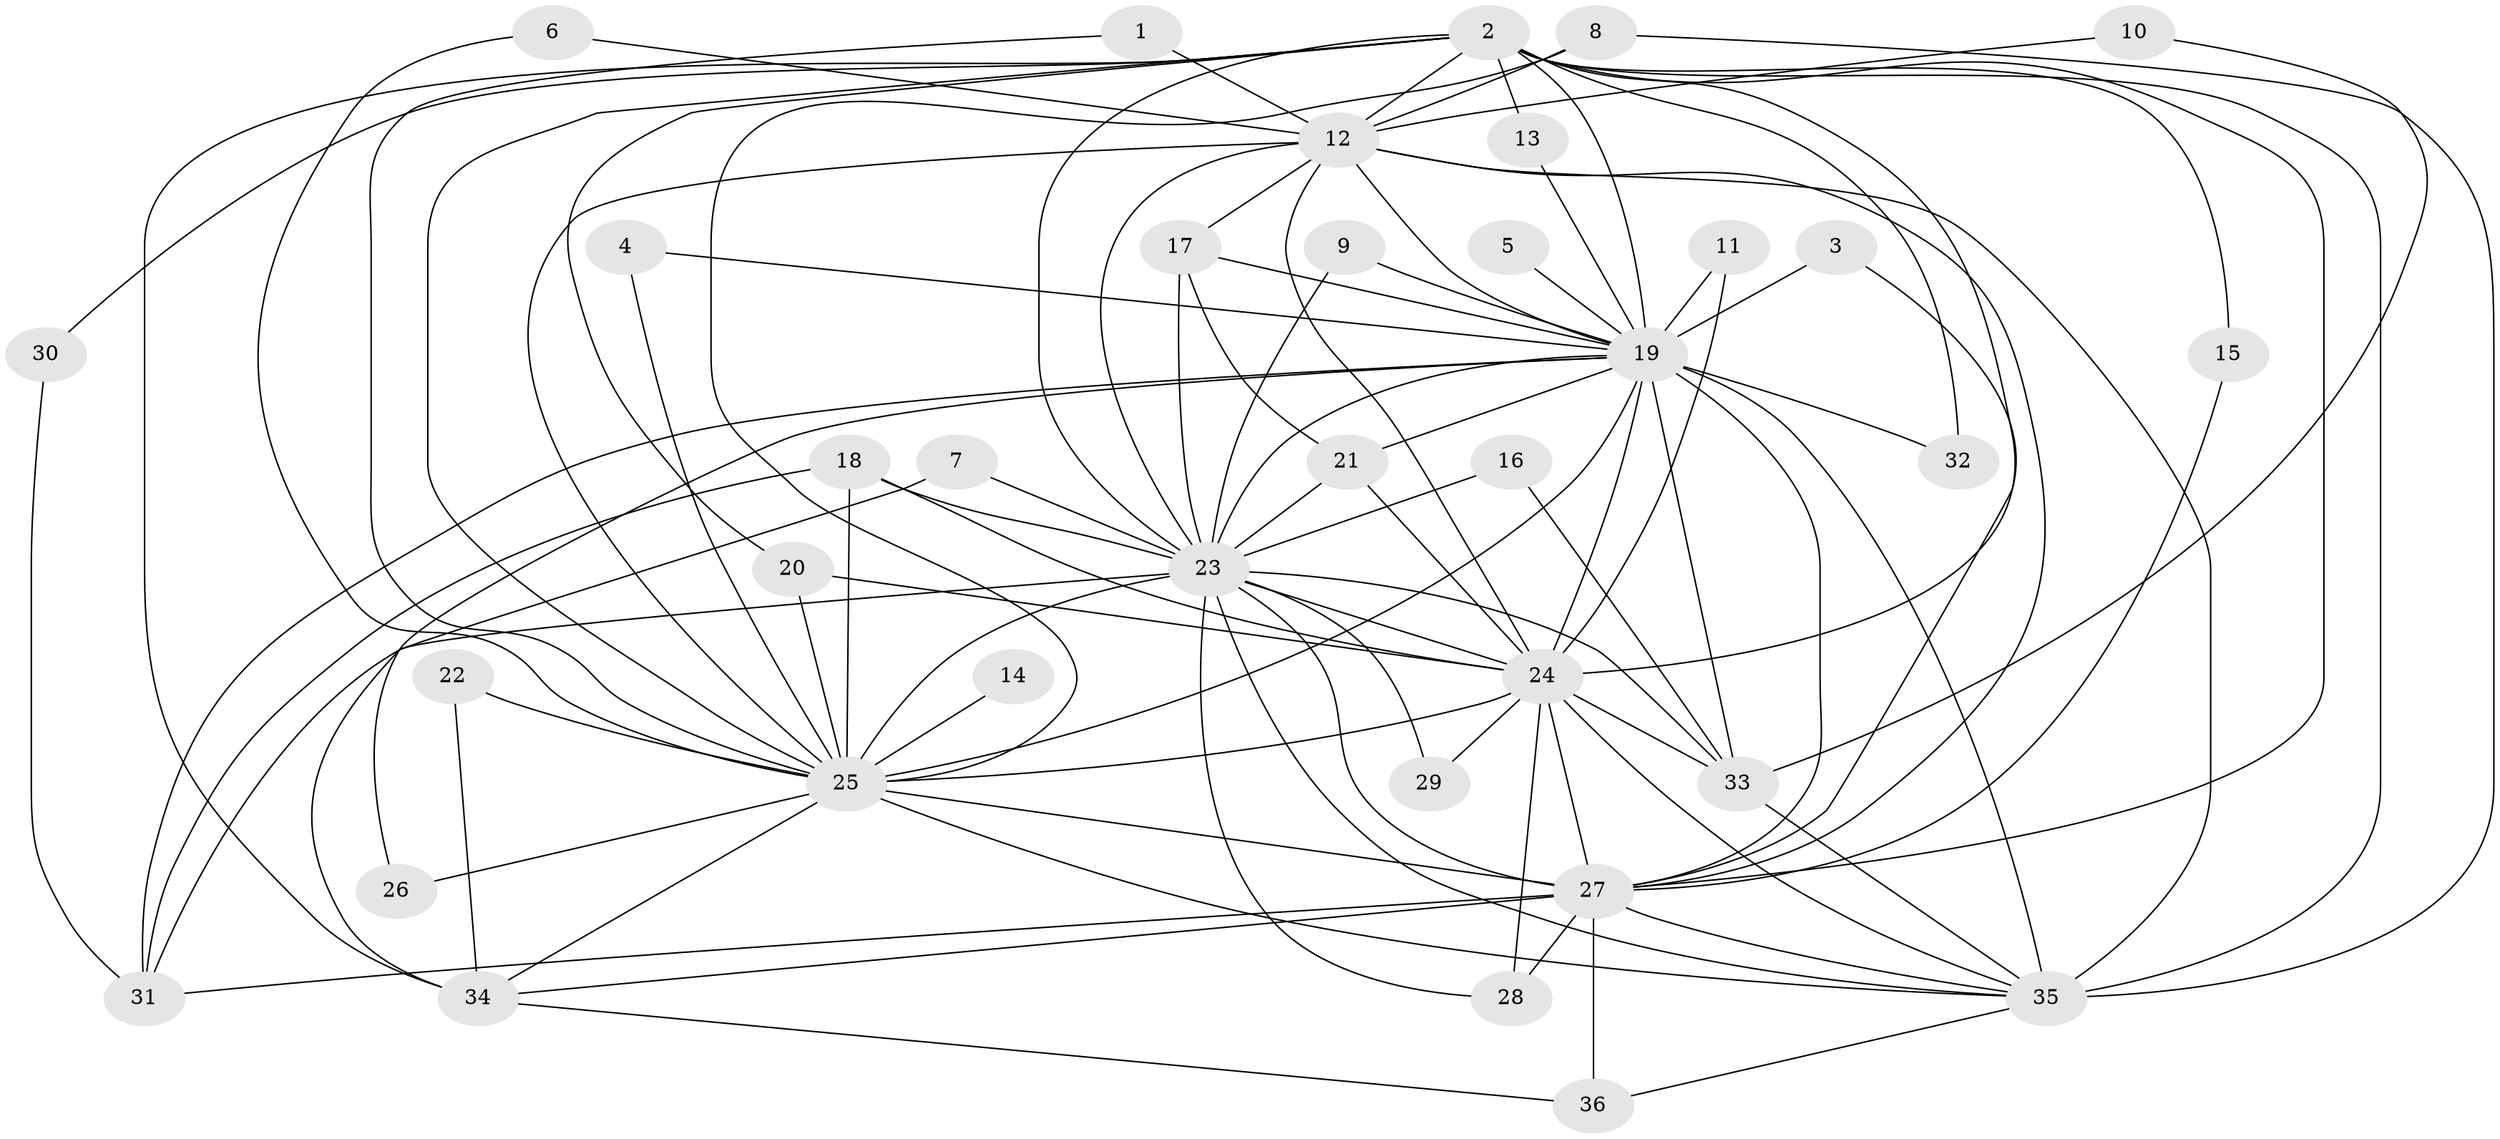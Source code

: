 // original degree distribution, {11: 0.013888888888888888, 16: 0.027777777777777776, 17: 0.027777777777777776, 20: 0.013888888888888888, 27: 0.013888888888888888, 14: 0.013888888888888888, 25: 0.013888888888888888, 18: 0.013888888888888888, 2: 0.5972222222222222, 6: 0.013888888888888888, 5: 0.041666666666666664, 4: 0.06944444444444445, 3: 0.1388888888888889}
// Generated by graph-tools (version 1.1) at 2025/25/03/09/25 03:25:39]
// undirected, 36 vertices, 95 edges
graph export_dot {
graph [start="1"]
  node [color=gray90,style=filled];
  1;
  2;
  3;
  4;
  5;
  6;
  7;
  8;
  9;
  10;
  11;
  12;
  13;
  14;
  15;
  16;
  17;
  18;
  19;
  20;
  21;
  22;
  23;
  24;
  25;
  26;
  27;
  28;
  29;
  30;
  31;
  32;
  33;
  34;
  35;
  36;
  1 -- 12 [weight=1.0];
  1 -- 25 [weight=1.0];
  2 -- 12 [weight=2.0];
  2 -- 13 [weight=1.0];
  2 -- 15 [weight=1.0];
  2 -- 19 [weight=4.0];
  2 -- 20 [weight=1.0];
  2 -- 23 [weight=3.0];
  2 -- 24 [weight=2.0];
  2 -- 25 [weight=3.0];
  2 -- 27 [weight=2.0];
  2 -- 30 [weight=1.0];
  2 -- 32 [weight=1.0];
  2 -- 34 [weight=2.0];
  2 -- 35 [weight=2.0];
  3 -- 19 [weight=1.0];
  3 -- 27 [weight=1.0];
  4 -- 19 [weight=1.0];
  4 -- 25 [weight=1.0];
  5 -- 19 [weight=2.0];
  6 -- 12 [weight=1.0];
  6 -- 25 [weight=1.0];
  7 -- 23 [weight=1.0];
  7 -- 34 [weight=1.0];
  8 -- 12 [weight=1.0];
  8 -- 25 [weight=1.0];
  8 -- 35 [weight=1.0];
  9 -- 19 [weight=1.0];
  9 -- 23 [weight=1.0];
  10 -- 12 [weight=1.0];
  10 -- 33 [weight=1.0];
  11 -- 19 [weight=1.0];
  11 -- 24 [weight=1.0];
  12 -- 17 [weight=1.0];
  12 -- 19 [weight=2.0];
  12 -- 23 [weight=1.0];
  12 -- 24 [weight=1.0];
  12 -- 25 [weight=3.0];
  12 -- 27 [weight=1.0];
  12 -- 35 [weight=1.0];
  13 -- 19 [weight=1.0];
  14 -- 25 [weight=1.0];
  15 -- 27 [weight=1.0];
  16 -- 23 [weight=1.0];
  16 -- 33 [weight=1.0];
  17 -- 19 [weight=1.0];
  17 -- 21 [weight=1.0];
  17 -- 23 [weight=1.0];
  18 -- 23 [weight=2.0];
  18 -- 24 [weight=1.0];
  18 -- 25 [weight=2.0];
  18 -- 31 [weight=1.0];
  19 -- 21 [weight=1.0];
  19 -- 23 [weight=2.0];
  19 -- 24 [weight=2.0];
  19 -- 25 [weight=3.0];
  19 -- 26 [weight=2.0];
  19 -- 27 [weight=4.0];
  19 -- 31 [weight=1.0];
  19 -- 32 [weight=1.0];
  19 -- 33 [weight=1.0];
  19 -- 35 [weight=4.0];
  20 -- 24 [weight=1.0];
  20 -- 25 [weight=1.0];
  21 -- 23 [weight=1.0];
  21 -- 24 [weight=1.0];
  22 -- 25 [weight=1.0];
  22 -- 34 [weight=1.0];
  23 -- 24 [weight=1.0];
  23 -- 25 [weight=1.0];
  23 -- 27 [weight=2.0];
  23 -- 28 [weight=1.0];
  23 -- 29 [weight=1.0];
  23 -- 31 [weight=1.0];
  23 -- 33 [weight=2.0];
  23 -- 35 [weight=1.0];
  24 -- 25 [weight=2.0];
  24 -- 27 [weight=2.0];
  24 -- 28 [weight=1.0];
  24 -- 29 [weight=1.0];
  24 -- 33 [weight=1.0];
  24 -- 35 [weight=1.0];
  25 -- 26 [weight=1.0];
  25 -- 27 [weight=2.0];
  25 -- 34 [weight=1.0];
  25 -- 35 [weight=1.0];
  27 -- 28 [weight=1.0];
  27 -- 31 [weight=1.0];
  27 -- 34 [weight=1.0];
  27 -- 35 [weight=1.0];
  27 -- 36 [weight=1.0];
  30 -- 31 [weight=1.0];
  33 -- 35 [weight=1.0];
  34 -- 36 [weight=1.0];
  35 -- 36 [weight=1.0];
}
